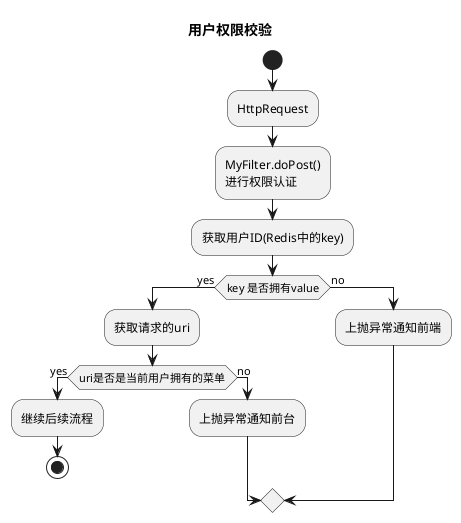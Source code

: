 @startuml
title 用户权限校验

start;
:HttpRequest;
:MyFilter.doPost()\n进行权限认证;
:获取用户ID(Redis中的key);
if(key 是否拥有value) then (yes)
    :获取请求的uri;
    if(uri是否是当前用户拥有的菜单) then (yes)
        :继续后续流程;
        stop;
    else (no)
        :上抛异常通知前台;
    endif
else (no)
    :上抛异常通知前端;
endif

@enduml